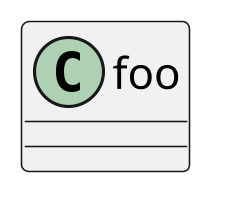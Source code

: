 {
  "sha1": "izsl3ra1qznhtc3kwrdbhhyx4athlyg",
  "insertion": {
    "when": "2024-06-03T18:59:31.364Z",
    "user": "plantuml@gmail.com"
  }
}
@startuml
skinparam dpi 300
class foo
@enduml
